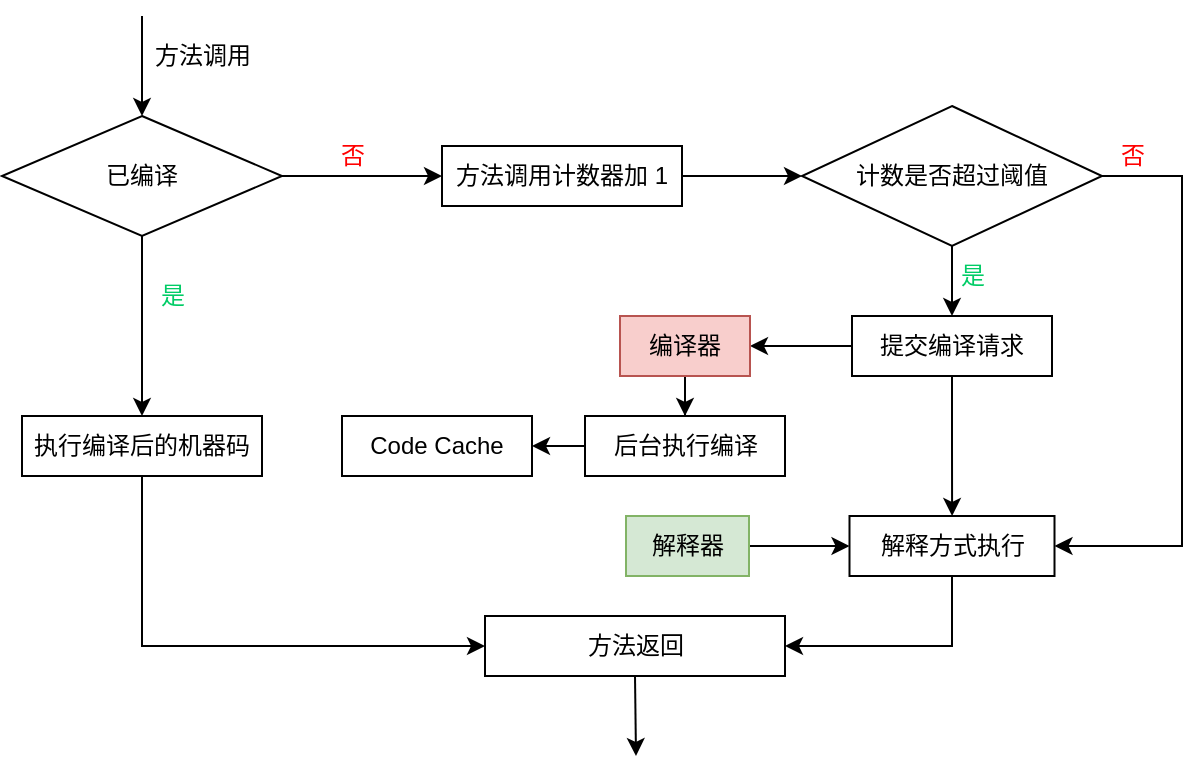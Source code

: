 <mxfile version="14.3.0" type="github">
  <diagram id="C68Gtkl4Dl9eDApHDmOL" name="Page-1">
    <mxGraphModel dx="946" dy="580" grid="1" gridSize="10" guides="1" tooltips="1" connect="1" arrows="1" fold="1" page="1" pageScale="1" pageWidth="827" pageHeight="1169" math="0" shadow="0">
      <root>
        <mxCell id="0" />
        <mxCell id="1" parent="0" />
        <mxCell id="ahNk1RVjs5NJTzStghx8-4" value="" style="edgeStyle=orthogonalEdgeStyle;rounded=0;orthogonalLoop=1;jettySize=auto;html=1;" parent="1" source="ahNk1RVjs5NJTzStghx8-2" target="ahNk1RVjs5NJTzStghx8-3" edge="1">
          <mxGeometry relative="1" as="geometry" />
        </mxCell>
        <mxCell id="ahNk1RVjs5NJTzStghx8-7" value="" style="edgeStyle=orthogonalEdgeStyle;rounded=0;orthogonalLoop=1;jettySize=auto;html=1;" parent="1" source="ahNk1RVjs5NJTzStghx8-2" target="ahNk1RVjs5NJTzStghx8-6" edge="1">
          <mxGeometry relative="1" as="geometry" />
        </mxCell>
        <mxCell id="ahNk1RVjs5NJTzStghx8-2" value="已编译" style="rhombus;whiteSpace=wrap;html=1;" parent="1" vertex="1">
          <mxGeometry x="40" y="70" width="140" height="60" as="geometry" />
        </mxCell>
        <mxCell id="ahNk1RVjs5NJTzStghx8-11" value="" style="edgeStyle=orthogonalEdgeStyle;rounded=0;orthogonalLoop=1;jettySize=auto;html=1;" parent="1" source="ahNk1RVjs5NJTzStghx8-3" target="ahNk1RVjs5NJTzStghx8-10" edge="1">
          <mxGeometry relative="1" as="geometry" />
        </mxCell>
        <mxCell id="ahNk1RVjs5NJTzStghx8-3" value="方法调用计数器加 1" style="whiteSpace=wrap;html=1;" parent="1" vertex="1">
          <mxGeometry x="260" y="85" width="120" height="30" as="geometry" />
        </mxCell>
        <mxCell id="ahNk1RVjs5NJTzStghx8-33" style="edgeStyle=orthogonalEdgeStyle;rounded=0;orthogonalLoop=1;jettySize=auto;html=1;" parent="1" source="ahNk1RVjs5NJTzStghx8-6" target="ahNk1RVjs5NJTzStghx8-32" edge="1">
          <mxGeometry relative="1" as="geometry">
            <Array as="points">
              <mxPoint x="110" y="335" />
            </Array>
          </mxGeometry>
        </mxCell>
        <mxCell id="ahNk1RVjs5NJTzStghx8-6" value="执行编译后的机器码" style="whiteSpace=wrap;html=1;" parent="1" vertex="1">
          <mxGeometry x="50" y="220" width="120" height="30" as="geometry" />
        </mxCell>
        <mxCell id="ahNk1RVjs5NJTzStghx8-8" value="&lt;font color=&quot;#00cc66&quot;&gt;是&lt;/font&gt;" style="text;html=1;align=center;verticalAlign=middle;resizable=0;points=[];autosize=1;" parent="1" vertex="1">
          <mxGeometry x="110" y="150" width="30" height="20" as="geometry" />
        </mxCell>
        <mxCell id="ahNk1RVjs5NJTzStghx8-9" value="&lt;font color=&quot;#ff0000&quot;&gt;否&lt;/font&gt;" style="text;html=1;align=center;verticalAlign=middle;resizable=0;points=[];autosize=1;" parent="1" vertex="1">
          <mxGeometry x="200" y="80" width="30" height="20" as="geometry" />
        </mxCell>
        <mxCell id="ahNk1RVjs5NJTzStghx8-13" value="" style="edgeStyle=orthogonalEdgeStyle;rounded=0;orthogonalLoop=1;jettySize=auto;html=1;" parent="1" source="ahNk1RVjs5NJTzStghx8-10" target="ahNk1RVjs5NJTzStghx8-12" edge="1">
          <mxGeometry relative="1" as="geometry" />
        </mxCell>
        <mxCell id="ahNk1RVjs5NJTzStghx8-28" style="edgeStyle=orthogonalEdgeStyle;rounded=0;orthogonalLoop=1;jettySize=auto;html=1;entryX=1;entryY=0.5;entryDx=0;entryDy=0;" parent="1" source="ahNk1RVjs5NJTzStghx8-10" target="ahNk1RVjs5NJTzStghx8-23" edge="1">
          <mxGeometry relative="1" as="geometry">
            <Array as="points">
              <mxPoint x="630" y="100" />
              <mxPoint x="630" y="285" />
            </Array>
          </mxGeometry>
        </mxCell>
        <mxCell id="ahNk1RVjs5NJTzStghx8-10" value="计数是否超过阈值" style="rhombus;whiteSpace=wrap;html=1;" parent="1" vertex="1">
          <mxGeometry x="440" y="65" width="150" height="70" as="geometry" />
        </mxCell>
        <mxCell id="ahNk1RVjs5NJTzStghx8-15" value="" style="edgeStyle=orthogonalEdgeStyle;rounded=0;orthogonalLoop=1;jettySize=auto;html=1;" parent="1" source="ahNk1RVjs5NJTzStghx8-12" target="ahNk1RVjs5NJTzStghx8-14" edge="1">
          <mxGeometry relative="1" as="geometry" />
        </mxCell>
        <mxCell id="ahNk1RVjs5NJTzStghx8-24" value="" style="edgeStyle=orthogonalEdgeStyle;rounded=0;orthogonalLoop=1;jettySize=auto;html=1;" parent="1" source="ahNk1RVjs5NJTzStghx8-12" target="ahNk1RVjs5NJTzStghx8-23" edge="1">
          <mxGeometry relative="1" as="geometry" />
        </mxCell>
        <mxCell id="ahNk1RVjs5NJTzStghx8-12" value="提交编译请求" style="whiteSpace=wrap;html=1;" parent="1" vertex="1">
          <mxGeometry x="465" y="170" width="100" height="30" as="geometry" />
        </mxCell>
        <mxCell id="ahNk1RVjs5NJTzStghx8-17" value="" style="edgeStyle=orthogonalEdgeStyle;rounded=0;orthogonalLoop=1;jettySize=auto;html=1;" parent="1" source="ahNk1RVjs5NJTzStghx8-14" target="ahNk1RVjs5NJTzStghx8-16" edge="1">
          <mxGeometry relative="1" as="geometry" />
        </mxCell>
        <mxCell id="ahNk1RVjs5NJTzStghx8-14" value="编译器" style="whiteSpace=wrap;html=1;fillColor=#f8cecc;strokeColor=#b85450;" parent="1" vertex="1">
          <mxGeometry x="349" y="170" width="65" height="30" as="geometry" />
        </mxCell>
        <mxCell id="ahNk1RVjs5NJTzStghx8-19" value="" style="edgeStyle=orthogonalEdgeStyle;rounded=0;orthogonalLoop=1;jettySize=auto;html=1;" parent="1" source="ahNk1RVjs5NJTzStghx8-16" target="ahNk1RVjs5NJTzStghx8-21" edge="1">
          <mxGeometry relative="1" as="geometry">
            <mxPoint x="240" y="245" as="targetPoint" />
          </mxGeometry>
        </mxCell>
        <mxCell id="ahNk1RVjs5NJTzStghx8-16" value="后台执行编译" style="whiteSpace=wrap;html=1;" parent="1" vertex="1">
          <mxGeometry x="331.5" y="220" width="100" height="30" as="geometry" />
        </mxCell>
        <mxCell id="ahNk1RVjs5NJTzStghx8-21" value="Code Cache" style="rounded=0;whiteSpace=wrap;html=1;" parent="1" vertex="1">
          <mxGeometry x="210" y="220" width="95" height="30" as="geometry" />
        </mxCell>
        <mxCell id="ahNk1RVjs5NJTzStghx8-34" style="edgeStyle=orthogonalEdgeStyle;rounded=0;orthogonalLoop=1;jettySize=auto;html=1;entryX=1;entryY=0.5;entryDx=0;entryDy=0;exitX=0.5;exitY=1;exitDx=0;exitDy=0;" parent="1" source="ahNk1RVjs5NJTzStghx8-23" target="ahNk1RVjs5NJTzStghx8-32" edge="1">
          <mxGeometry relative="1" as="geometry">
            <Array as="points">
              <mxPoint x="515" y="335" />
            </Array>
          </mxGeometry>
        </mxCell>
        <mxCell id="ahNk1RVjs5NJTzStghx8-23" value="解释方式执行" style="whiteSpace=wrap;html=1;" parent="1" vertex="1">
          <mxGeometry x="463.75" y="270" width="102.5" height="30" as="geometry" />
        </mxCell>
        <mxCell id="ahNk1RVjs5NJTzStghx8-26" style="edgeStyle=orthogonalEdgeStyle;rounded=0;orthogonalLoop=1;jettySize=auto;html=1;" parent="1" source="ahNk1RVjs5NJTzStghx8-25" target="ahNk1RVjs5NJTzStghx8-23" edge="1">
          <mxGeometry relative="1" as="geometry" />
        </mxCell>
        <mxCell id="ahNk1RVjs5NJTzStghx8-25" value="解释器" style="rounded=0;whiteSpace=wrap;html=1;fillColor=#d5e8d4;strokeColor=#82b366;" parent="1" vertex="1">
          <mxGeometry x="352" y="270" width="61.5" height="30" as="geometry" />
        </mxCell>
        <mxCell id="ahNk1RVjs5NJTzStghx8-29" value="&lt;span style=&quot;color: rgb(255 , 0 , 0)&quot;&gt;否&lt;/span&gt;" style="text;html=1;align=center;verticalAlign=middle;resizable=0;points=[];autosize=1;" parent="1" vertex="1">
          <mxGeometry x="590" y="80" width="30" height="20" as="geometry" />
        </mxCell>
        <mxCell id="ahNk1RVjs5NJTzStghx8-30" value="&lt;span style=&quot;color: rgb(0 , 204 , 102)&quot;&gt;是&lt;/span&gt;" style="text;html=1;align=center;verticalAlign=middle;resizable=0;points=[];autosize=1;" parent="1" vertex="1">
          <mxGeometry x="510" y="140" width="30" height="20" as="geometry" />
        </mxCell>
        <mxCell id="ahNk1RVjs5NJTzStghx8-32" value="方法返回" style="rounded=0;whiteSpace=wrap;html=1;" parent="1" vertex="1">
          <mxGeometry x="281.5" y="320" width="150" height="30" as="geometry" />
        </mxCell>
        <mxCell id="ahNk1RVjs5NJTzStghx8-35" value="" style="endArrow=classic;html=1;entryX=0.5;entryY=0;entryDx=0;entryDy=0;" parent="1" target="ahNk1RVjs5NJTzStghx8-2" edge="1">
          <mxGeometry width="50" height="50" relative="1" as="geometry">
            <mxPoint x="110" y="20" as="sourcePoint" />
            <mxPoint x="150" y="-10" as="targetPoint" />
          </mxGeometry>
        </mxCell>
        <mxCell id="ahNk1RVjs5NJTzStghx8-36" value="方法调用" style="text;html=1;align=center;verticalAlign=middle;resizable=0;points=[];autosize=1;" parent="1" vertex="1">
          <mxGeometry x="110" y="30" width="60" height="20" as="geometry" />
        </mxCell>
        <mxCell id="4rlfcWOyWzoZ4A34Lsze-1" value="" style="endArrow=classic;html=1;exitX=0.5;exitY=1;exitDx=0;exitDy=0;" edge="1" parent="1" source="ahNk1RVjs5NJTzStghx8-32">
          <mxGeometry width="50" height="50" relative="1" as="geometry">
            <mxPoint x="331.5" y="450" as="sourcePoint" />
            <mxPoint x="357" y="390" as="targetPoint" />
          </mxGeometry>
        </mxCell>
      </root>
    </mxGraphModel>
  </diagram>
</mxfile>
